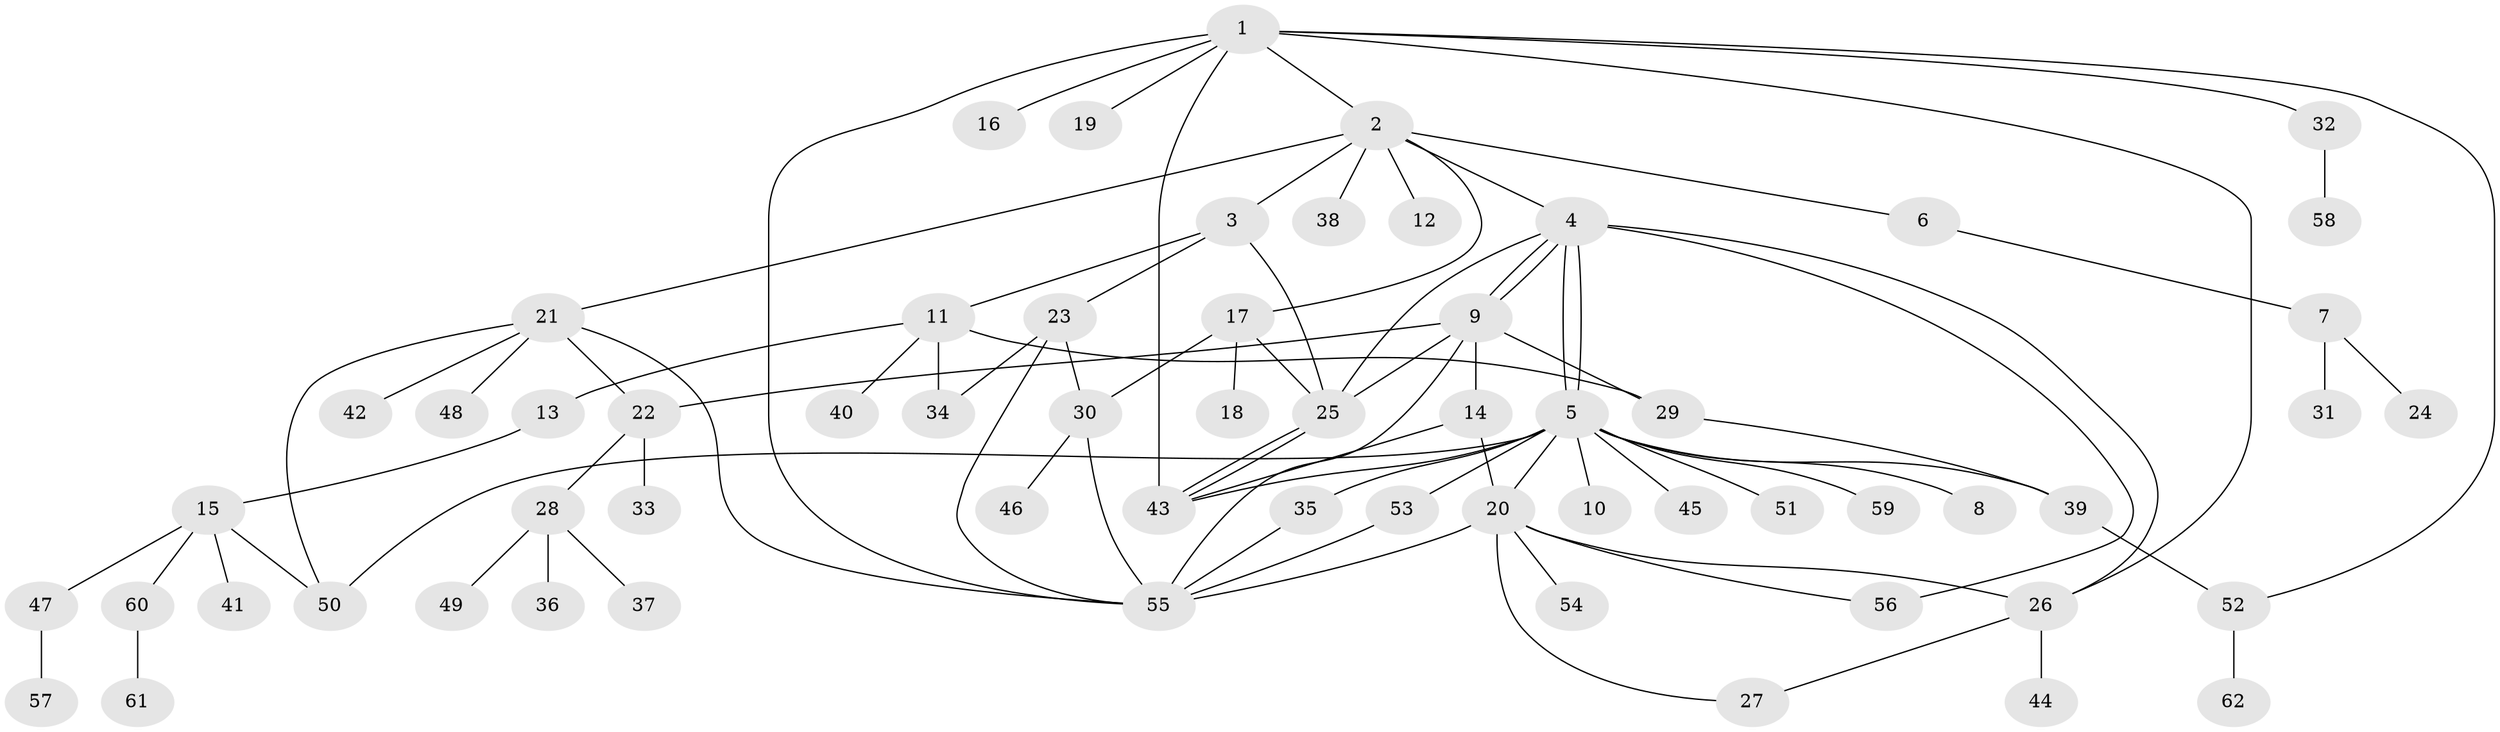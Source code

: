 // Generated by graph-tools (version 1.1) at 2025/26/03/09/25 03:26:01]
// undirected, 62 vertices, 90 edges
graph export_dot {
graph [start="1"]
  node [color=gray90,style=filled];
  1;
  2;
  3;
  4;
  5;
  6;
  7;
  8;
  9;
  10;
  11;
  12;
  13;
  14;
  15;
  16;
  17;
  18;
  19;
  20;
  21;
  22;
  23;
  24;
  25;
  26;
  27;
  28;
  29;
  30;
  31;
  32;
  33;
  34;
  35;
  36;
  37;
  38;
  39;
  40;
  41;
  42;
  43;
  44;
  45;
  46;
  47;
  48;
  49;
  50;
  51;
  52;
  53;
  54;
  55;
  56;
  57;
  58;
  59;
  60;
  61;
  62;
  1 -- 2;
  1 -- 16;
  1 -- 19;
  1 -- 26;
  1 -- 32;
  1 -- 43;
  1 -- 52;
  1 -- 55;
  2 -- 3;
  2 -- 4;
  2 -- 6;
  2 -- 12;
  2 -- 17;
  2 -- 21;
  2 -- 38;
  3 -- 11;
  3 -- 23;
  3 -- 25;
  4 -- 5;
  4 -- 5;
  4 -- 9;
  4 -- 9;
  4 -- 25;
  4 -- 26;
  4 -- 56;
  5 -- 8;
  5 -- 10;
  5 -- 20;
  5 -- 35;
  5 -- 39;
  5 -- 43;
  5 -- 45;
  5 -- 50;
  5 -- 51;
  5 -- 53;
  5 -- 59;
  6 -- 7;
  7 -- 24;
  7 -- 31;
  9 -- 14;
  9 -- 22;
  9 -- 25;
  9 -- 29;
  9 -- 55;
  11 -- 13;
  11 -- 29;
  11 -- 34;
  11 -- 40;
  13 -- 15;
  14 -- 20;
  14 -- 43;
  15 -- 41;
  15 -- 47;
  15 -- 50;
  15 -- 60;
  17 -- 18;
  17 -- 25;
  17 -- 30;
  20 -- 26;
  20 -- 27;
  20 -- 54;
  20 -- 55;
  20 -- 56;
  21 -- 22;
  21 -- 42;
  21 -- 48;
  21 -- 50;
  21 -- 55;
  22 -- 28;
  22 -- 33;
  23 -- 30;
  23 -- 34;
  23 -- 55;
  25 -- 43;
  25 -- 43;
  26 -- 27;
  26 -- 44;
  28 -- 36;
  28 -- 37;
  28 -- 49;
  29 -- 39;
  30 -- 46;
  30 -- 55;
  32 -- 58;
  35 -- 55;
  39 -- 52;
  47 -- 57;
  52 -- 62;
  53 -- 55;
  60 -- 61;
}
